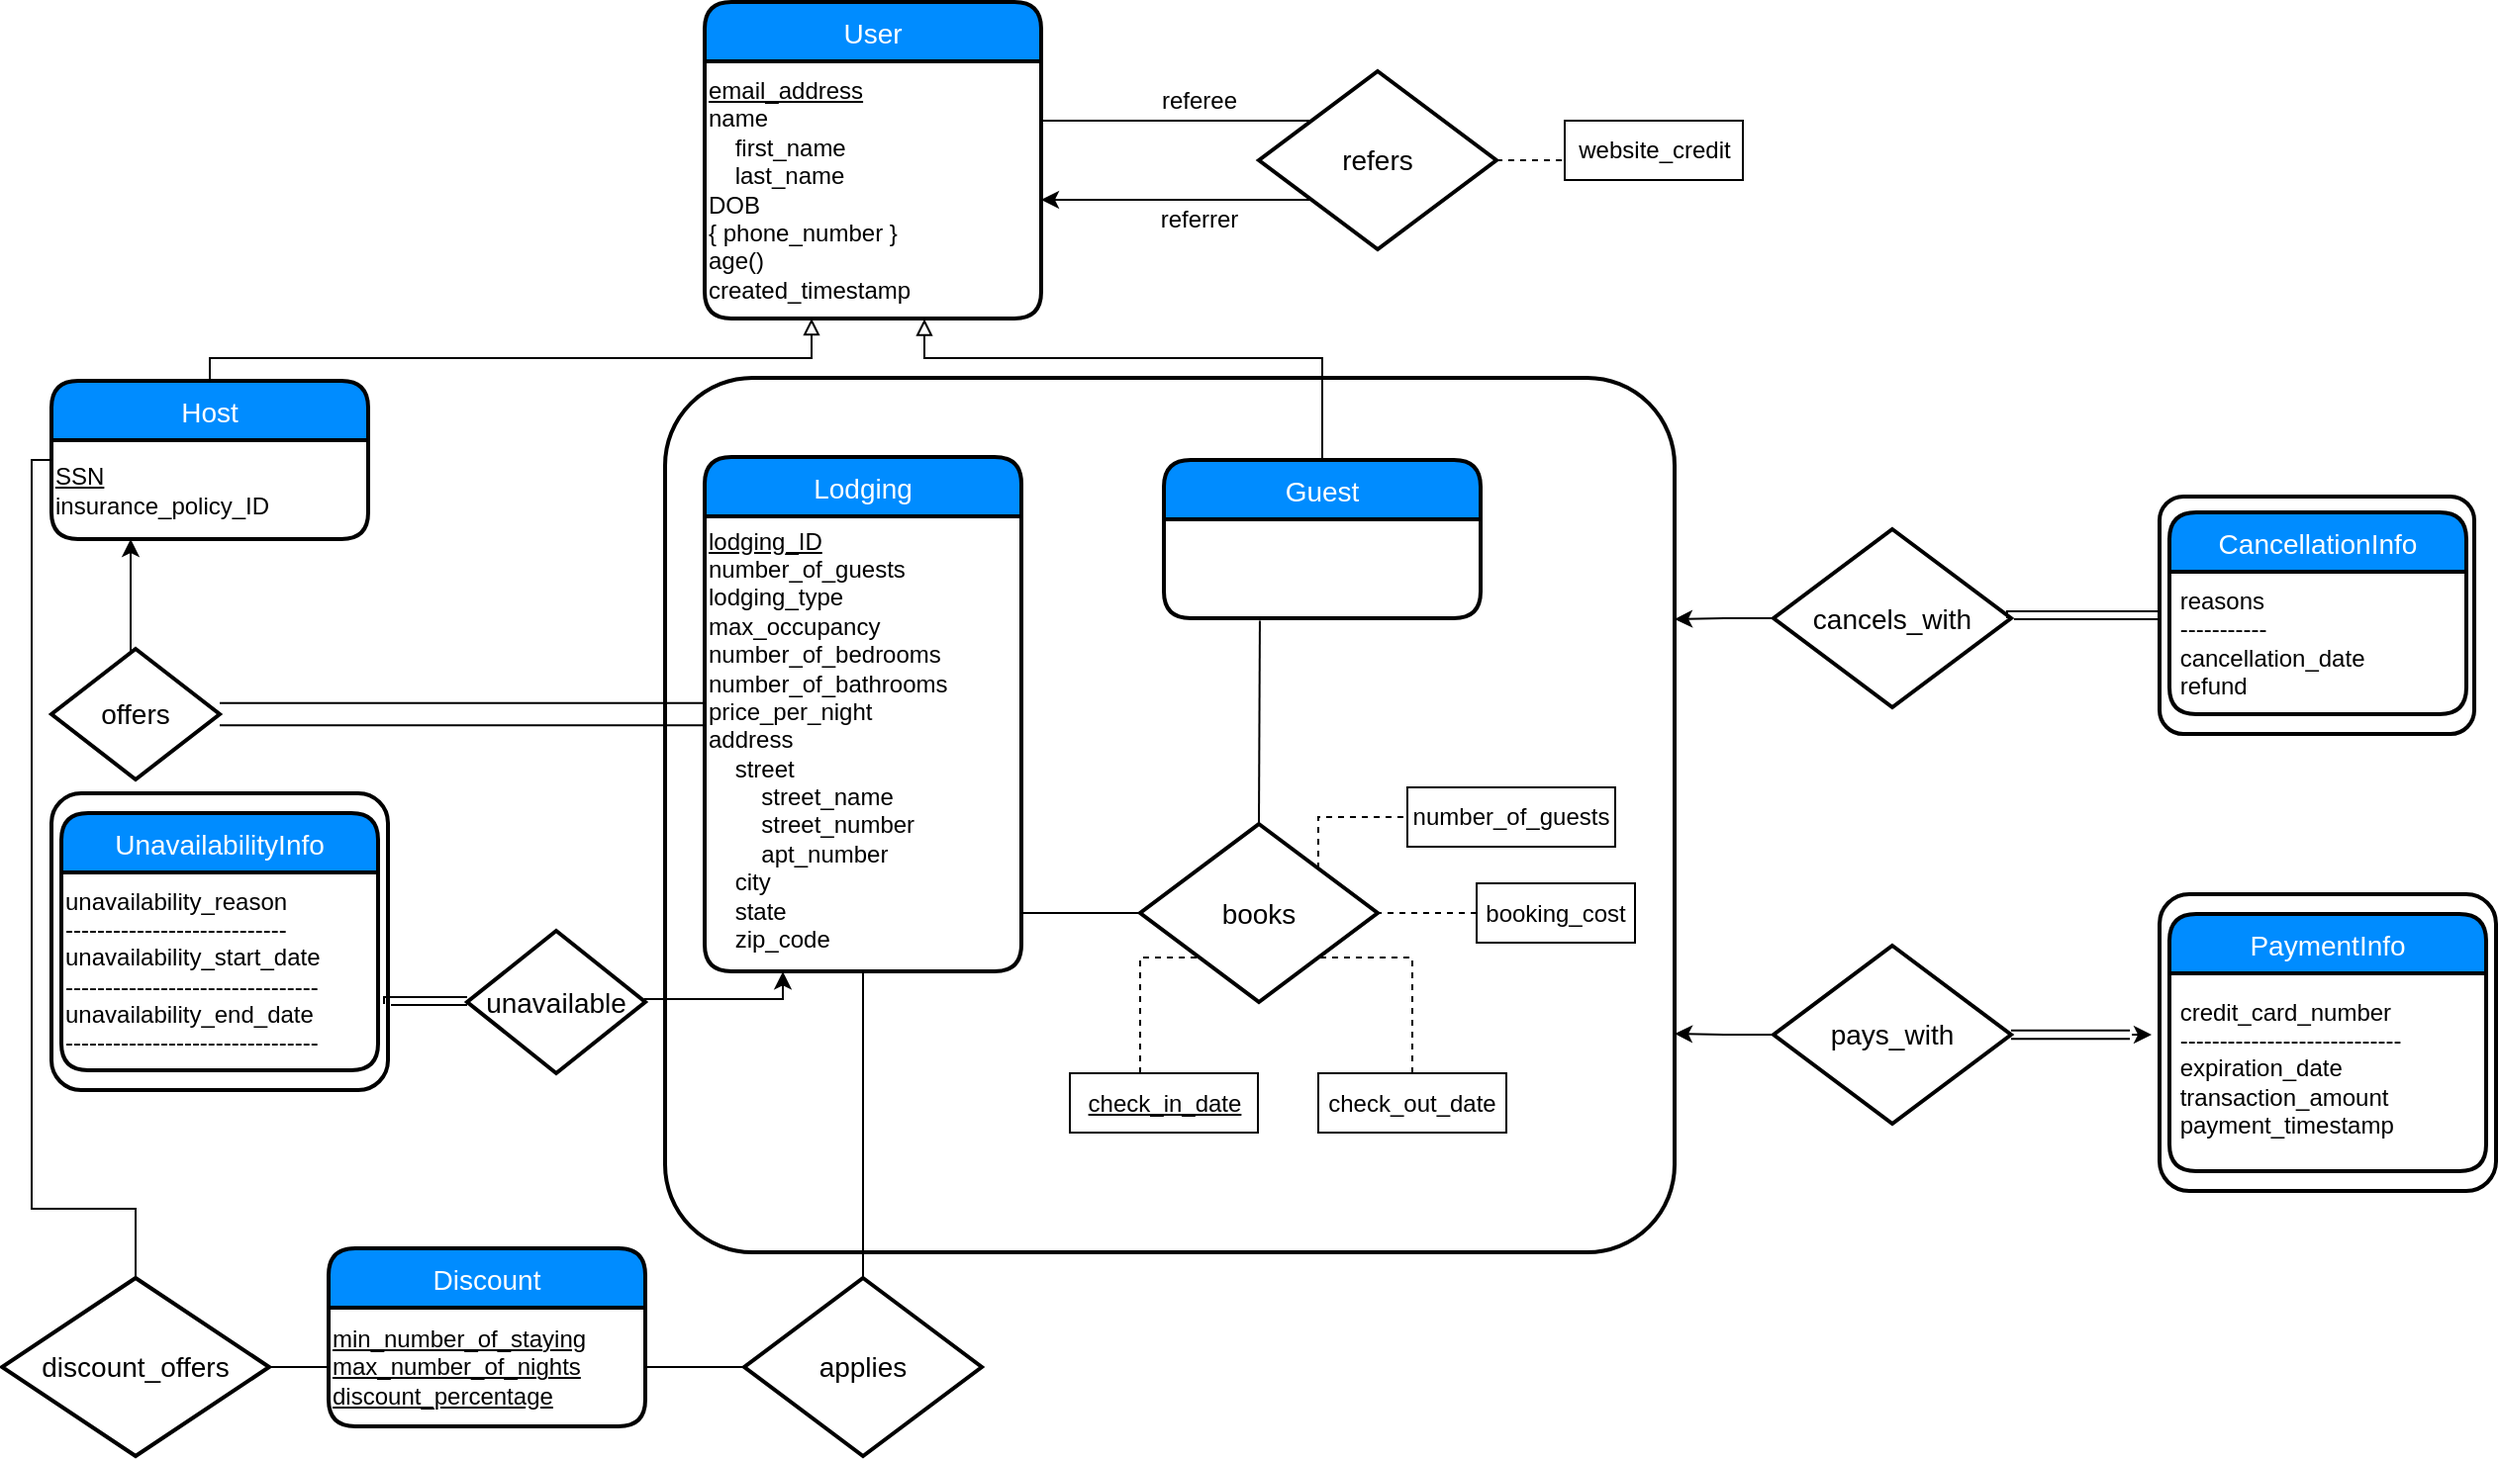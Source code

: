 <mxfile pages="1" version="11.2.8" type="device"><diagram id="JPOuRVR71jeaVw89HqZT" name="Page-1"><mxGraphModel dx="750" dy="414" grid="1" gridSize="10" guides="1" tooltips="1" connect="1" arrows="1" fold="1" page="1" pageScale="1" pageWidth="850" pageHeight="1100" math="0" shadow="0"><root><mxCell id="0"/><mxCell id="1" parent="0"/><mxCell id="rwNLBFOW0vUBxR0WugQx-22" value="" style="strokeWidth=2;rounded=1;arcSize=10;whiteSpace=wrap;html=1;align=center;fontSize=14;" parent="1" vertex="1"><mxGeometry x="350" y="210" width="510" height="442" as="geometry"/></mxCell><mxCell id="rwNLBFOW0vUBxR0WugQx-1" value="User" style="swimlane;childLayout=stackLayout;horizontal=1;startSize=30;horizontalStack=0;fillColor=#008cff;fontColor=#FFFFFF;rounded=1;fontSize=14;fontStyle=0;strokeWidth=2;resizeParent=0;resizeLast=1;shadow=0;dashed=0;align=center;" parent="1" vertex="1"><mxGeometry x="370" y="20" width="170" height="160" as="geometry"/></mxCell><mxCell id="JcDfdtM9lfuZXss68K-x-2" value="&lt;u&gt;email_address&lt;/u&gt;&lt;br&gt;name&lt;br&gt;&amp;nbsp; &amp;nbsp; first_name&lt;br&gt;&amp;nbsp; &amp;nbsp; last_name&lt;br&gt;DOB&lt;br&gt;{ phone_number }&lt;br&gt;age()&lt;br&gt;created_timestamp" style="text;strokeColor=none;fillColor=none;html=1;whiteSpace=wrap;verticalAlign=middle;overflow=hidden;" parent="rwNLBFOW0vUBxR0WugQx-1" vertex="1"><mxGeometry y="30" width="170" height="130" as="geometry"/></mxCell><mxCell id="rwNLBFOW0vUBxR0WugQx-26" style="edgeStyle=orthogonalEdgeStyle;rounded=0;orthogonalLoop=1;jettySize=auto;html=1;endArrow=block;endFill=0;" parent="1" source="rwNLBFOW0vUBxR0WugQx-3" edge="1"><mxGeometry relative="1" as="geometry"><Array as="points"><mxPoint x="250" y="200"/><mxPoint x="424" y="200"/><mxPoint x="424" y="180"/></Array><mxPoint x="424" y="180" as="targetPoint"/></mxGeometry></mxCell><mxCell id="rwNLBFOW0vUBxR0WugQx-3" value="Host" style="swimlane;childLayout=stackLayout;horizontal=1;startSize=30;horizontalStack=0;fillColor=#008cff;fontColor=#FFFFFF;rounded=1;fontSize=14;fontStyle=0;strokeWidth=2;resizeParent=0;resizeLast=1;shadow=0;dashed=0;align=center;" parent="1" vertex="1"><mxGeometry x="40" y="211.5" width="160" height="80" as="geometry"/></mxCell><mxCell id="JcDfdtM9lfuZXss68K-x-4" value="&lt;div&gt;&lt;u&gt;SSN&lt;/u&gt;&lt;/div&gt;&lt;div&gt;insurance_policy_ID&lt;/div&gt;" style="text;strokeColor=none;fillColor=none;html=1;whiteSpace=wrap;verticalAlign=middle;overflow=hidden;" parent="rwNLBFOW0vUBxR0WugQx-3" vertex="1"><mxGeometry y="30" width="160" height="50" as="geometry"/></mxCell><mxCell id="rwNLBFOW0vUBxR0WugQx-25" style="edgeStyle=orthogonalEdgeStyle;rounded=0;orthogonalLoop=1;jettySize=auto;html=1;entryX=0.653;entryY=1.002;entryDx=0;entryDy=0;endArrow=block;endFill=0;entryPerimeter=0;" parent="1" source="rwNLBFOW0vUBxR0WugQx-4" target="JcDfdtM9lfuZXss68K-x-2" edge="1"><mxGeometry relative="1" as="geometry"><Array as="points"><mxPoint x="682" y="200"/><mxPoint x="481" y="200"/></Array></mxGeometry></mxCell><mxCell id="rwNLBFOW0vUBxR0WugQx-30" style="edgeStyle=orthogonalEdgeStyle;rounded=0;orthogonalLoop=1;jettySize=auto;html=1;exitX=0.303;exitY=1.024;exitDx=0;exitDy=0;entryX=0.5;entryY=0;entryDx=0;entryDy=0;endArrow=none;endFill=0;startArrow=none;startFill=0;exitPerimeter=0;" parent="1" source="0zxg8KfbJcsW5v7jGUJL-1" target="rwNLBFOW0vUBxR0WugQx-13" edge="1"><mxGeometry relative="1" as="geometry"><Array as="points"><mxPoint x="650" y="333"/></Array></mxGeometry></mxCell><mxCell id="rwNLBFOW0vUBxR0WugQx-4" value="Guest" style="swimlane;childLayout=stackLayout;horizontal=1;startSize=30;horizontalStack=0;fillColor=#008cff;fontColor=#FFFFFF;rounded=1;fontSize=14;fontStyle=0;strokeWidth=2;resizeParent=0;resizeLast=1;shadow=0;dashed=0;align=center;" parent="1" vertex="1"><mxGeometry x="602" y="251.5" width="160" height="80" as="geometry"/></mxCell><mxCell id="0zxg8KfbJcsW5v7jGUJL-1" value="&lt;div&gt;&lt;br&gt;&lt;/div&gt;" style="text;strokeColor=none;fillColor=none;html=1;whiteSpace=wrap;verticalAlign=middle;overflow=hidden;" parent="rwNLBFOW0vUBxR0WugQx-4" vertex="1"><mxGeometry y="30" width="160" height="50" as="geometry"/></mxCell><mxCell id="rwNLBFOW0vUBxR0WugQx-5" value="Discount" style="swimlane;childLayout=stackLayout;horizontal=1;startSize=30;horizontalStack=0;fillColor=#008cff;fontColor=#FFFFFF;rounded=1;fontSize=14;fontStyle=0;strokeWidth=2;resizeParent=0;resizeLast=1;shadow=0;dashed=0;align=center;" parent="1" vertex="1"><mxGeometry x="180" y="650" width="160" height="90" as="geometry"/></mxCell><mxCell id="JcDfdtM9lfuZXss68K-x-7" value="&lt;div&gt;&lt;u&gt;min_number_of_staying&lt;/u&gt;&lt;/div&gt;&lt;div&gt;&lt;u&gt;max_number_of_nights&lt;/u&gt;&lt;/div&gt;&lt;div&gt;&lt;u&gt;discount_percentage&lt;/u&gt;&lt;/div&gt;" style="text;strokeColor=none;fillColor=none;html=1;whiteSpace=wrap;verticalAlign=middle;overflow=hidden;" parent="rwNLBFOW0vUBxR0WugQx-5" vertex="1"><mxGeometry y="30" width="160" height="60" as="geometry"/></mxCell><mxCell id="rwNLBFOW0vUBxR0WugQx-6" value="Lodging" style="swimlane;childLayout=stackLayout;horizontal=1;startSize=30;horizontalStack=0;fillColor=#008cff;fontColor=#FFFFFF;rounded=1;fontSize=14;fontStyle=0;strokeWidth=2;resizeParent=0;resizeLast=1;shadow=0;dashed=0;align=center;" parent="1" vertex="1"><mxGeometry x="370" y="250" width="160" height="260" as="geometry"/></mxCell><mxCell id="rwNLBFOW0vUBxR0WugQx-10" value="" style="group" parent="1" vertex="1" connectable="0"><mxGeometry x="1105" y="270" width="159" height="160" as="geometry"/></mxCell><mxCell id="rwNLBFOW0vUBxR0WugQx-9" value="" style="strokeWidth=2;rounded=1;arcSize=10;whiteSpace=wrap;html=1;align=center;fontSize=14;" parent="rwNLBFOW0vUBxR0WugQx-10" vertex="1"><mxGeometry width="159" height="120" as="geometry"/></mxCell><mxCell id="rwNLBFOW0vUBxR0WugQx-8" value="CancellationInfo" style="swimlane;childLayout=stackLayout;horizontal=1;startSize=30;horizontalStack=0;fillColor=#008cff;fontColor=#FFFFFF;rounded=1;fontSize=14;fontStyle=0;strokeWidth=2;resizeParent=0;resizeLast=1;shadow=0;dashed=0;align=center;" parent="rwNLBFOW0vUBxR0WugQx-10" vertex="1"><mxGeometry x="5" y="8" width="150" height="102" as="geometry"/></mxCell><mxCell id="JcDfdtM9lfuZXss68K-x-8" value="&lt;div&gt;&lt;div&gt;&amp;nbsp;reasons&lt;/div&gt;&lt;div&gt;&amp;nbsp;-----------&lt;/div&gt;&lt;div&gt;&amp;nbsp;cancellation_date&lt;/div&gt;&lt;div&gt;&amp;nbsp;refund&lt;/div&gt;&lt;/div&gt;" style="text;strokeColor=none;fillColor=none;html=1;whiteSpace=wrap;verticalAlign=middle;overflow=hidden;" parent="rwNLBFOW0vUBxR0WugQx-8" vertex="1"><mxGeometry y="30" width="150" height="72" as="geometry"/></mxCell><mxCell id="rwNLBFOW0vUBxR0WugQx-31" style="edgeStyle=orthogonalEdgeStyle;rounded=0;orthogonalLoop=1;jettySize=auto;html=1;entryX=1;entryY=0.5;entryDx=0;entryDy=0;startArrow=none;startFill=0;endArrow=none;endFill=0;" parent="1" source="rwNLBFOW0vUBxR0WugQx-11" target="rwNLBFOW0vUBxR0WugQx-1" edge="1"><mxGeometry relative="1" as="geometry"><Array as="points"><mxPoint x="540" y="80"/></Array></mxGeometry></mxCell><mxCell id="rwNLBFOW0vUBxR0WugQx-32" style="edgeStyle=orthogonalEdgeStyle;rounded=0;orthogonalLoop=1;jettySize=auto;html=1;startArrow=none;startFill=0;endArrow=classic;endFill=1;" parent="1" source="rwNLBFOW0vUBxR0WugQx-11" target="JcDfdtM9lfuZXss68K-x-2" edge="1"><mxGeometry relative="1" as="geometry"><mxPoint x="544" y="124" as="targetPoint"/><Array as="points"><mxPoint x="580" y="120"/><mxPoint x="580" y="120"/></Array></mxGeometry></mxCell><mxCell id="rwNLBFOW0vUBxR0WugQx-62" style="edgeStyle=orthogonalEdgeStyle;rounded=0;orthogonalLoop=1;jettySize=auto;html=1;exitX=1;exitY=0.5;exitDx=0;exitDy=0;entryX=0;entryY=0.5;entryDx=0;entryDy=0;dashed=1;startArrow=none;startFill=0;endArrow=none;endFill=0;" parent="1" source="rwNLBFOW0vUBxR0WugQx-11" target="vVMnb6TXaE5hyejtmgqm-1" edge="1"><mxGeometry relative="1" as="geometry"><mxPoint x="825" y="90" as="targetPoint"/></mxGeometry></mxCell><mxCell id="rwNLBFOW0vUBxR0WugQx-11" value="refers" style="shape=rhombus;strokeWidth=2;fontSize=17;perimeter=rhombusPerimeter;whiteSpace=wrap;html=1;align=center;fontSize=14;" parent="1" vertex="1"><mxGeometry x="650" y="55" width="120" height="90" as="geometry"/></mxCell><mxCell id="rwNLBFOW0vUBxR0WugQx-29" value="" style="edgeStyle=orthogonalEdgeStyle;rounded=0;orthogonalLoop=1;jettySize=auto;html=1;endArrow=none;endFill=0;startArrow=none;startFill=0;" parent="1" source="rwNLBFOW0vUBxR0WugQx-13" target="rwNLBFOW0vUBxR0WugQx-6" edge="1"><mxGeometry relative="1" as="geometry"><Array as="points"><mxPoint x="550" y="480"/><mxPoint x="550" y="480"/></Array></mxGeometry></mxCell><mxCell id="rwNLBFOW0vUBxR0WugQx-60" style="edgeStyle=orthogonalEdgeStyle;rounded=0;orthogonalLoop=1;jettySize=auto;html=1;exitX=1;exitY=0;exitDx=0;exitDy=0;entryX=0;entryY=0.5;entryDx=0;entryDy=0;startArrow=none;startFill=0;endArrow=none;endFill=0;dashed=1;" parent="1" source="rwNLBFOW0vUBxR0WugQx-13" target="pua7IHs_r7rABxm0_p2U-1" edge="1"><mxGeometry relative="1" as="geometry"><Array as="points"><mxPoint x="680" y="432"/></Array><mxPoint x="733" y="448" as="targetPoint"/></mxGeometry></mxCell><mxCell id="rwNLBFOW0vUBxR0WugQx-13" value="books" style="shape=rhombus;strokeWidth=2;fontSize=17;perimeter=rhombusPerimeter;whiteSpace=wrap;html=1;align=center;fontSize=14;" parent="1" vertex="1"><mxGeometry x="590" y="435.5" width="120" height="90" as="geometry"/></mxCell><mxCell id="rwNLBFOW0vUBxR0WugQx-33" style="edgeStyle=orthogonalEdgeStyle;rounded=0;orthogonalLoop=1;jettySize=auto;html=1;entryX=0.5;entryY=1;entryDx=0;entryDy=0;startArrow=none;startFill=0;endArrow=none;endFill=0;" parent="1" source="rwNLBFOW0vUBxR0WugQx-14" target="rwNLBFOW0vUBxR0WugQx-6" edge="1"><mxGeometry relative="1" as="geometry"/></mxCell><mxCell id="rwNLBFOW0vUBxR0WugQx-34" style="edgeStyle=orthogonalEdgeStyle;rounded=0;orthogonalLoop=1;jettySize=auto;html=1;entryX=1;entryY=0.5;entryDx=0;entryDy=0;startArrow=none;startFill=0;endArrow=none;endFill=0;" parent="1" source="rwNLBFOW0vUBxR0WugQx-14" target="JcDfdtM9lfuZXss68K-x-7" edge="1"><mxGeometry relative="1" as="geometry"/></mxCell><mxCell id="rwNLBFOW0vUBxR0WugQx-14" value="applies" style="shape=rhombus;strokeWidth=2;fontSize=17;perimeter=rhombusPerimeter;whiteSpace=wrap;html=1;align=center;fontSize=14;" parent="1" vertex="1"><mxGeometry x="390" y="665" width="120" height="90" as="geometry"/></mxCell><mxCell id="rwNLBFOW0vUBxR0WugQx-36" value="" style="edgeStyle=orthogonalEdgeStyle;rounded=0;orthogonalLoop=1;jettySize=auto;html=1;startArrow=none;startFill=0;endArrow=none;endFill=0;entryX=0;entryY=0.5;entryDx=0;entryDy=0;" parent="1" source="rwNLBFOW0vUBxR0WugQx-15" target="JcDfdtM9lfuZXss68K-x-7" edge="1"><mxGeometry relative="1" as="geometry"/></mxCell><mxCell id="rwNLBFOW0vUBxR0WugQx-15" value="discount_offers" style="shape=rhombus;strokeWidth=2;fontSize=17;perimeter=rhombusPerimeter;whiteSpace=wrap;html=1;align=center;fontSize=14;" parent="1" vertex="1"><mxGeometry x="15" y="665" width="135" height="90" as="geometry"/></mxCell><mxCell id="7Gd42xbKHNUAXxvSG6nz-2" style="edgeStyle=orthogonalEdgeStyle;rounded=0;orthogonalLoop=1;jettySize=auto;html=1;exitX=0;exitY=0.5;exitDx=0;exitDy=0;entryX=1;entryY=0.75;entryDx=0;entryDy=0;" parent="1" source="rwNLBFOW0vUBxR0WugQx-16" target="rwNLBFOW0vUBxR0WugQx-22" edge="1"><mxGeometry relative="1" as="geometry"/></mxCell><mxCell id="7Gd42xbKHNUAXxvSG6nz-7" style="edgeStyle=orthogonalEdgeStyle;shape=link;rounded=0;orthogonalLoop=1;jettySize=auto;html=1;exitX=1;exitY=0.5;exitDx=0;exitDy=0;width=4.286;" parent="1" source="rwNLBFOW0vUBxR0WugQx-16" edge="1"><mxGeometry relative="1" as="geometry"><mxPoint x="1090" y="542" as="targetPoint"/><Array as="points"><mxPoint x="1060" y="542"/><mxPoint x="1060" y="542"/></Array></mxGeometry></mxCell><mxCell id="rwNLBFOW0vUBxR0WugQx-16" value="pays_with" style="shape=rhombus;strokeWidth=2;fontSize=17;perimeter=rhombusPerimeter;whiteSpace=wrap;html=1;align=center;fontSize=14;" parent="1" vertex="1"><mxGeometry x="910" y="497" width="120" height="90" as="geometry"/></mxCell><mxCell id="7Gd42xbKHNUAXxvSG6nz-3" style="edgeStyle=orthogonalEdgeStyle;rounded=0;orthogonalLoop=1;jettySize=auto;html=1;exitX=0;exitY=0.5;exitDx=0;exitDy=0;entryX=1;entryY=0.276;entryDx=0;entryDy=0;entryPerimeter=0;" parent="1" source="rwNLBFOW0vUBxR0WugQx-17" target="rwNLBFOW0vUBxR0WugQx-22" edge="1"><mxGeometry relative="1" as="geometry"/></mxCell><mxCell id="rwNLBFOW0vUBxR0WugQx-17" value="cancels_with" style="shape=rhombus;strokeWidth=2;fontSize=17;perimeter=rhombusPerimeter;whiteSpace=wrap;html=1;align=center;fontSize=14;" parent="1" vertex="1"><mxGeometry x="910" y="286.5" width="120" height="90" as="geometry"/></mxCell><mxCell id="rwNLBFOW0vUBxR0WugQx-27" style="edgeStyle=orthogonalEdgeStyle;rounded=0;orthogonalLoop=1;jettySize=auto;html=1;exitX=0.5;exitY=0;exitDx=0;exitDy=0;entryX=0.25;entryY=1;entryDx=0;entryDy=0;" parent="1" source="rwNLBFOW0vUBxR0WugQx-18" edge="1" target="JcDfdtM9lfuZXss68K-x-4"><mxGeometry relative="1" as="geometry"><Array as="points"><mxPoint x="80" y="370"/></Array><mxPoint x="83" y="316" as="targetPoint"/></mxGeometry></mxCell><mxCell id="rwNLBFOW0vUBxR0WugQx-28" style="edgeStyle=orthogonalEdgeStyle;rounded=0;orthogonalLoop=1;jettySize=auto;html=1;endArrow=none;endFill=0;shape=link;width=11.176;" parent="1" source="rwNLBFOW0vUBxR0WugQx-18" target="JcDfdtM9lfuZXss68K-x-6" edge="1"><mxGeometry relative="1" as="geometry"><mxPoint x="370" y="480" as="targetPoint"/><Array as="points"><mxPoint x="210" y="380"/><mxPoint x="210" y="380"/></Array></mxGeometry></mxCell><mxCell id="rwNLBFOW0vUBxR0WugQx-18" value="offers" style="shape=rhombus;strokeWidth=2;fontSize=17;perimeter=rhombusPerimeter;whiteSpace=wrap;html=1;align=center;fontSize=14;" parent="1" vertex="1"><mxGeometry x="40" y="347" width="85" height="66" as="geometry"/></mxCell><mxCell id="rwNLBFOW0vUBxR0WugQx-21" value="" style="group" parent="1" vertex="1" connectable="0"><mxGeometry x="1105" y="481" width="170" height="170" as="geometry"/></mxCell><mxCell id="rwNLBFOW0vUBxR0WugQx-19" value="" style="strokeWidth=2;rounded=1;arcSize=10;whiteSpace=wrap;html=1;align=center;fontSize=14;" parent="rwNLBFOW0vUBxR0WugQx-21" vertex="1"><mxGeometry y="-10" width="170" height="150" as="geometry"/></mxCell><mxCell id="rwNLBFOW0vUBxR0WugQx-7" value="PaymentInfo" style="swimlane;childLayout=stackLayout;horizontal=1;startSize=30;horizontalStack=0;fillColor=#008cff;fontColor=#FFFFFF;rounded=1;fontSize=14;fontStyle=0;strokeWidth=2;resizeParent=0;resizeLast=1;shadow=0;dashed=0;align=center;" parent="rwNLBFOW0vUBxR0WugQx-21" vertex="1"><mxGeometry x="5" width="160" height="130" as="geometry"/></mxCell><mxCell id="JcDfdtM9lfuZXss68K-x-9" value="&lt;div&gt;&amp;nbsp;credit_card_number&lt;/div&gt;&lt;div&gt;&amp;nbsp;----------------------------&lt;/div&gt;&lt;div&gt;&amp;nbsp;expiration_date&lt;/div&gt;&lt;div&gt;&amp;nbsp;transaction_amount&lt;/div&gt;&lt;div&gt;&amp;nbsp;payment_timestamp&lt;/div&gt;" style="text;strokeColor=none;fillColor=none;html=1;whiteSpace=wrap;verticalAlign=middle;overflow=hidden;" parent="rwNLBFOW0vUBxR0WugQx-21" vertex="1"><mxGeometry x="5" y="34.552" width="135" height="86.269" as="geometry"/></mxCell><mxCell id="rwNLBFOW0vUBxR0WugQx-42" value="referee" style="text;html=1;strokeColor=none;fillColor=none;align=center;verticalAlign=middle;whiteSpace=wrap;rounded=0;" parent="1" vertex="1"><mxGeometry x="600" y="60" width="40" height="20" as="geometry"/></mxCell><mxCell id="rwNLBFOW0vUBxR0WugQx-46" value="referrer" style="text;html=1;strokeColor=none;fillColor=none;align=center;verticalAlign=middle;whiteSpace=wrap;rounded=0;" parent="1" vertex="1"><mxGeometry x="590" y="120" width="60" height="20" as="geometry"/></mxCell><mxCell id="rwNLBFOW0vUBxR0WugQx-55" style="edgeStyle=orthogonalEdgeStyle;rounded=0;orthogonalLoop=1;jettySize=auto;html=1;exitX=0.5;exitY=0;exitDx=0;exitDy=0;entryX=0;entryY=1;entryDx=0;entryDy=0;startArrow=none;startFill=0;endArrow=none;endFill=0;dashed=1;" parent="1" source="pua7IHs_r7rABxm0_p2U-5" target="rwNLBFOW0vUBxR0WugQx-13" edge="1"><mxGeometry relative="1" as="geometry"><mxPoint x="670" y="580" as="sourcePoint"/><Array as="points"><mxPoint x="590" y="561"/><mxPoint x="590" y="503"/></Array></mxGeometry></mxCell><mxCell id="rwNLBFOW0vUBxR0WugQx-57" style="edgeStyle=orthogonalEdgeStyle;rounded=0;orthogonalLoop=1;jettySize=auto;html=1;exitX=0;exitY=0.5;exitDx=0;exitDy=0;entryX=1;entryY=0.5;entryDx=0;entryDy=0;startArrow=none;startFill=0;endArrow=none;endFill=0;dashed=1;" parent="1" source="pua7IHs_r7rABxm0_p2U-2" target="rwNLBFOW0vUBxR0WugQx-13" edge="1"><mxGeometry relative="1" as="geometry"><mxPoint x="750" y="501" as="sourcePoint"/></mxGeometry></mxCell><mxCell id="pua7IHs_r7rABxm0_p2U-1" value="number_of_guests" style="rounded=0;whiteSpace=wrap;html=1;" parent="1" vertex="1"><mxGeometry x="725" y="417" width="105" height="30" as="geometry"/></mxCell><mxCell id="pua7IHs_r7rABxm0_p2U-2" value="booking_cost" style="rounded=0;whiteSpace=wrap;html=1;" parent="1" vertex="1"><mxGeometry x="760" y="465.5" width="80" height="30" as="geometry"/></mxCell><mxCell id="BcCWlryltedXwHGqO8hH-1" style="edgeStyle=orthogonalEdgeStyle;rounded=0;orthogonalLoop=1;jettySize=auto;html=1;exitX=0.5;exitY=0;exitDx=0;exitDy=0;entryX=1;entryY=1;entryDx=0;entryDy=0;endArrow=none;endFill=0;dashed=1;" parent="1" source="pua7IHs_r7rABxm0_p2U-3" target="rwNLBFOW0vUBxR0WugQx-13" edge="1"><mxGeometry relative="1" as="geometry"><Array as="points"><mxPoint x="728" y="503"/></Array></mxGeometry></mxCell><mxCell id="pua7IHs_r7rABxm0_p2U-3" value="check_out_date" style="rounded=0;whiteSpace=wrap;html=1;" parent="1" vertex="1"><mxGeometry x="680" y="561.5" width="95" height="30" as="geometry"/></mxCell><mxCell id="pua7IHs_r7rABxm0_p2U-5" value="&lt;u&gt;check_in_date&lt;/u&gt;" style="rounded=0;whiteSpace=wrap;html=1;" parent="1" vertex="1"><mxGeometry x="554.5" y="561.5" width="95" height="30" as="geometry"/></mxCell><mxCell id="vVMnb6TXaE5hyejtmgqm-1" value="website_credit" style="rounded=0;whiteSpace=wrap;html=1;" parent="1" vertex="1"><mxGeometry x="804.5" y="80" width="90" height="30" as="geometry"/></mxCell><mxCell id="JcDfdtM9lfuZXss68K-x-6" value="&lt;u&gt;lodging_ID&lt;/u&gt;&lt;br&gt;number_of_guests&lt;br&gt;lodging_type&lt;br&gt;max_occupancy&lt;br&gt;number_of_bedrooms&lt;br&gt;number_of_bathrooms&lt;br&gt;price_per_night&lt;br&gt;address&lt;br&gt;&amp;nbsp; &amp;nbsp; street&lt;br&gt;&amp;nbsp; &amp;nbsp; &amp;nbsp; &amp;nbsp; street_name&lt;br&gt;&amp;nbsp; &amp;nbsp; &amp;nbsp; &amp;nbsp; street_number&lt;br&gt;&amp;nbsp; &amp;nbsp; &amp;nbsp; &amp;nbsp; apt_number&lt;br&gt;&amp;nbsp; &amp;nbsp; city&lt;br&gt;&amp;nbsp; &amp;nbsp; state&lt;br&gt;&amp;nbsp; &amp;nbsp; zip_code" style="text;strokeColor=none;fillColor=none;html=1;whiteSpace=wrap;verticalAlign=middle;overflow=hidden;" parent="1" vertex="1"><mxGeometry x="370" y="280" width="160" height="225" as="geometry"/></mxCell><mxCell id="JcDfdtM9lfuZXss68K-x-14" value="" style="edgeStyle=orthogonalEdgeStyle;rounded=0;orthogonalLoop=1;jettySize=auto;html=1;startArrow=none;startFill=0;endArrow=none;endFill=0;entryX=0;entryY=0.5;entryDx=0;entryDy=0;exitX=0.5;exitY=0;exitDx=0;exitDy=0;" parent="1" source="rwNLBFOW0vUBxR0WugQx-15" target="rwNLBFOW0vUBxR0WugQx-3" edge="1"><mxGeometry relative="1" as="geometry"><mxPoint x="70" y="640" as="sourcePoint"/><mxPoint x="179.818" y="720.273" as="targetPoint"/><Array as="points"><mxPoint x="83" y="630"/><mxPoint x="30" y="630"/><mxPoint x="30" y="252"/></Array></mxGeometry></mxCell><mxCell id="JcDfdtM9lfuZXss68K-x-23" style="edgeStyle=orthogonalEdgeStyle;rounded=0;orthogonalLoop=1;jettySize=auto;html=1;exitX=1;exitY=0.5;exitDx=0;exitDy=0;endArrow=none;endFill=0;startArrow=none;startFill=0;entryX=0;entryY=0.5;entryDx=0;entryDy=0;shape=link;" parent="1" source="rwNLBFOW0vUBxR0WugQx-17" target="rwNLBFOW0vUBxR0WugQx-9" edge="1"><mxGeometry relative="1" as="geometry"><mxPoint x="1029.541" y="353.203" as="sourcePoint"/><mxPoint x="1116" y="341" as="targetPoint"/><Array as="points"><mxPoint x="1030" y="330"/></Array></mxGeometry></mxCell><mxCell id="7Gd42xbKHNUAXxvSG6nz-8" value="" style="endArrow=classic;html=1;" parent="1" edge="1"><mxGeometry width="50" height="50" relative="1" as="geometry"><mxPoint x="1091" y="542" as="sourcePoint"/><mxPoint x="1101" y="542" as="targetPoint"/></mxGeometry></mxCell><mxCell id="D1RGBafbE8melYHD7lFo-3" value="" style="group" vertex="1" connectable="0" parent="1"><mxGeometry x="40" y="430" width="170" height="170" as="geometry"/></mxCell><mxCell id="D1RGBafbE8melYHD7lFo-4" value="" style="strokeWidth=2;rounded=1;arcSize=10;whiteSpace=wrap;html=1;align=center;fontSize=14;" vertex="1" parent="D1RGBafbE8melYHD7lFo-3"><mxGeometry y="-10" width="170" height="150" as="geometry"/></mxCell><mxCell id="D1RGBafbE8melYHD7lFo-5" value="UnavailabilityInfo" style="swimlane;childLayout=stackLayout;horizontal=1;startSize=30;horizontalStack=0;fillColor=#008cff;fontColor=#FFFFFF;rounded=1;fontSize=14;fontStyle=0;strokeWidth=2;resizeParent=0;resizeLast=1;shadow=0;dashed=0;align=center;" vertex="1" parent="D1RGBafbE8melYHD7lFo-3"><mxGeometry x="5" width="160" height="130" as="geometry"/></mxCell><mxCell id="D1RGBafbE8melYHD7lFo-6" value="&lt;span style=&quot;text-align: center&quot;&gt;unavailability_reason&lt;br&gt;----------------------------&lt;br&gt;&lt;/span&gt;&lt;span style=&quot;text-align: center&quot;&gt;unavailability_start_date&lt;br&gt;&lt;/span&gt;&lt;span style=&quot;text-align: center&quot;&gt;--------------------------------&lt;/span&gt;&lt;span style=&quot;text-align: center&quot;&gt;&lt;br&gt;&lt;/span&gt;&lt;span style=&quot;text-align: center&quot;&gt;unavailability_end_date&lt;br&gt;&lt;/span&gt;&lt;span style=&quot;text-align: center&quot;&gt;--------------------------------&lt;/span&gt;&lt;span style=&quot;text-align: center&quot;&gt;&lt;br&gt;&lt;/span&gt;" style="text;strokeColor=none;fillColor=none;html=1;whiteSpace=wrap;verticalAlign=middle;overflow=hidden;" vertex="1" parent="D1RGBafbE8melYHD7lFo-3"><mxGeometry x="5" y="34.552" width="135" height="86.269" as="geometry"/></mxCell><mxCell id="D1RGBafbE8melYHD7lFo-8" style="edgeStyle=orthogonalEdgeStyle;rounded=0;orthogonalLoop=1;jettySize=auto;html=1;exitX=1;exitY=0.5;exitDx=0;exitDy=0;endArrow=none;endFill=0;startArrow=none;startFill=0;entryX=0;entryY=0.5;entryDx=0;entryDy=0;shape=link;" edge="1" parent="1" target="D1RGBafbE8melYHD7lFo-9"><mxGeometry relative="1" as="geometry"><mxPoint x="210" y="526.5" as="sourcePoint"/><mxPoint x="285" y="524.5" as="targetPoint"/><Array as="points"><mxPoint x="210" y="525"/><mxPoint x="250" y="525"/></Array></mxGeometry></mxCell><mxCell id="D1RGBafbE8melYHD7lFo-9" value="unavailable" style="shape=rhombus;strokeWidth=2;fontSize=17;perimeter=rhombusPerimeter;whiteSpace=wrap;html=1;align=center;fontSize=14;" vertex="1" parent="1"><mxGeometry x="250" y="489.5" width="90" height="72" as="geometry"/></mxCell><mxCell id="D1RGBafbE8melYHD7lFo-10" style="edgeStyle=orthogonalEdgeStyle;rounded=0;orthogonalLoop=1;jettySize=auto;html=1;exitX=1;exitY=0.5;exitDx=0;exitDy=0;entryX=0.25;entryY=1;entryDx=0;entryDy=0;" edge="1" parent="1"><mxGeometry relative="1" as="geometry"><mxPoint x="339.845" y="525.31" as="sourcePoint"/><mxPoint x="409.5" y="510.138" as="targetPoint"/><Array as="points"><mxPoint x="409.5" y="524"/></Array></mxGeometry></mxCell></root></mxGraphModel></diagram></mxfile>